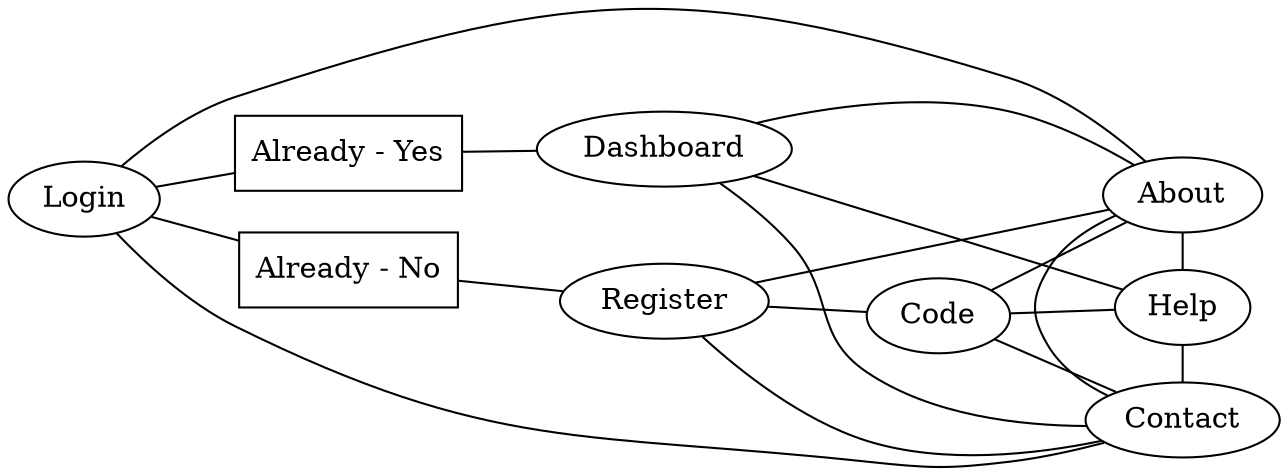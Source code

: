 graph sextant {
  rankdir = LR;
  a [label = "Login"];
  b [label = "Already - Yes", shape = box];
  c [label = "Already - No", shape = box];
  d [label = "About"];
  e [label = "Contact"];
  f [label = "Register"];
  g [label = "Code"];
  h [label = "Dashboard"];
  i [label = "Help"];

  a -- b;
  a -- c;
  a -- {d e};
  b -- h;
  c -- f -- g;
  h -- {d e i};
  d -- { e i};
  f -- {d e};
  g -- {d e i};
  i -- e;

  {rank = same b, c}
  {rank = same f, h}
  {rank = same d, e, i}
}


